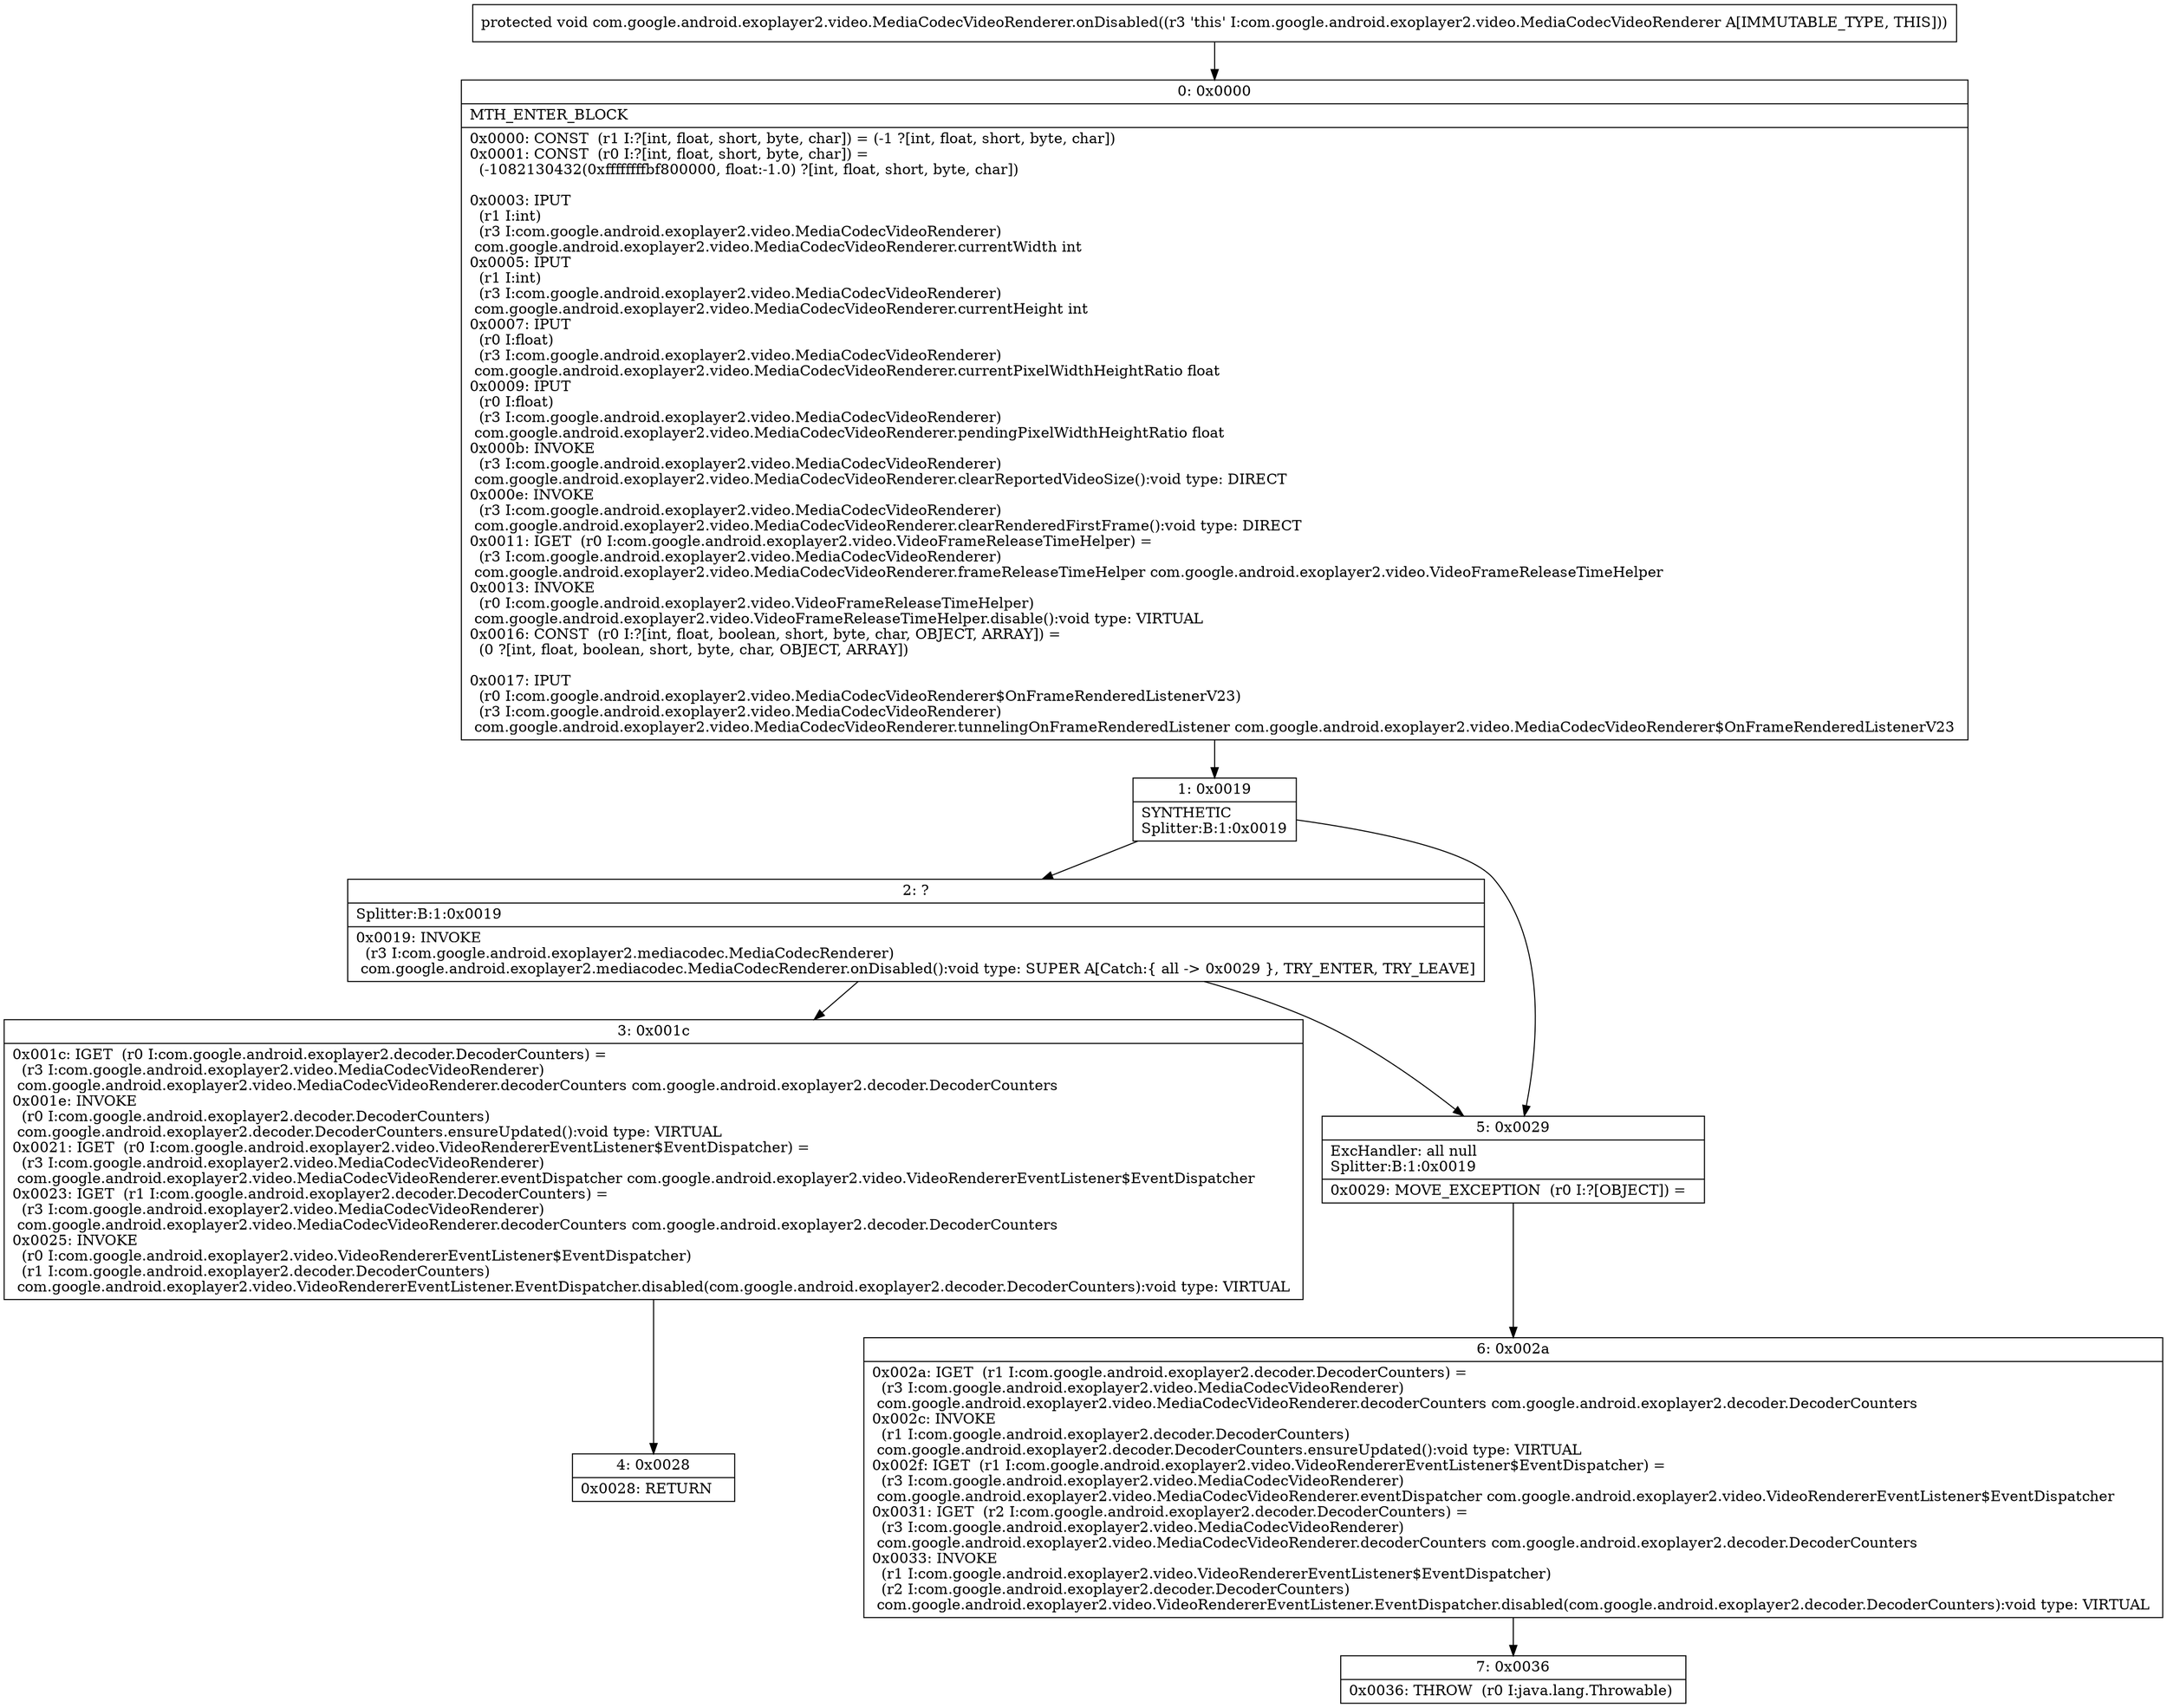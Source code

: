 digraph "CFG forcom.google.android.exoplayer2.video.MediaCodecVideoRenderer.onDisabled()V" {
Node_0 [shape=record,label="{0\:\ 0x0000|MTH_ENTER_BLOCK\l|0x0000: CONST  (r1 I:?[int, float, short, byte, char]) = (\-1 ?[int, float, short, byte, char]) \l0x0001: CONST  (r0 I:?[int, float, short, byte, char]) = \l  (\-1082130432(0xffffffffbf800000, float:\-1.0) ?[int, float, short, byte, char])\l \l0x0003: IPUT  \l  (r1 I:int)\l  (r3 I:com.google.android.exoplayer2.video.MediaCodecVideoRenderer)\l com.google.android.exoplayer2.video.MediaCodecVideoRenderer.currentWidth int \l0x0005: IPUT  \l  (r1 I:int)\l  (r3 I:com.google.android.exoplayer2.video.MediaCodecVideoRenderer)\l com.google.android.exoplayer2.video.MediaCodecVideoRenderer.currentHeight int \l0x0007: IPUT  \l  (r0 I:float)\l  (r3 I:com.google.android.exoplayer2.video.MediaCodecVideoRenderer)\l com.google.android.exoplayer2.video.MediaCodecVideoRenderer.currentPixelWidthHeightRatio float \l0x0009: IPUT  \l  (r0 I:float)\l  (r3 I:com.google.android.exoplayer2.video.MediaCodecVideoRenderer)\l com.google.android.exoplayer2.video.MediaCodecVideoRenderer.pendingPixelWidthHeightRatio float \l0x000b: INVOKE  \l  (r3 I:com.google.android.exoplayer2.video.MediaCodecVideoRenderer)\l com.google.android.exoplayer2.video.MediaCodecVideoRenderer.clearReportedVideoSize():void type: DIRECT \l0x000e: INVOKE  \l  (r3 I:com.google.android.exoplayer2.video.MediaCodecVideoRenderer)\l com.google.android.exoplayer2.video.MediaCodecVideoRenderer.clearRenderedFirstFrame():void type: DIRECT \l0x0011: IGET  (r0 I:com.google.android.exoplayer2.video.VideoFrameReleaseTimeHelper) = \l  (r3 I:com.google.android.exoplayer2.video.MediaCodecVideoRenderer)\l com.google.android.exoplayer2.video.MediaCodecVideoRenderer.frameReleaseTimeHelper com.google.android.exoplayer2.video.VideoFrameReleaseTimeHelper \l0x0013: INVOKE  \l  (r0 I:com.google.android.exoplayer2.video.VideoFrameReleaseTimeHelper)\l com.google.android.exoplayer2.video.VideoFrameReleaseTimeHelper.disable():void type: VIRTUAL \l0x0016: CONST  (r0 I:?[int, float, boolean, short, byte, char, OBJECT, ARRAY]) = \l  (0 ?[int, float, boolean, short, byte, char, OBJECT, ARRAY])\l \l0x0017: IPUT  \l  (r0 I:com.google.android.exoplayer2.video.MediaCodecVideoRenderer$OnFrameRenderedListenerV23)\l  (r3 I:com.google.android.exoplayer2.video.MediaCodecVideoRenderer)\l com.google.android.exoplayer2.video.MediaCodecVideoRenderer.tunnelingOnFrameRenderedListener com.google.android.exoplayer2.video.MediaCodecVideoRenderer$OnFrameRenderedListenerV23 \l}"];
Node_1 [shape=record,label="{1\:\ 0x0019|SYNTHETIC\lSplitter:B:1:0x0019\l}"];
Node_2 [shape=record,label="{2\:\ ?|Splitter:B:1:0x0019\l|0x0019: INVOKE  \l  (r3 I:com.google.android.exoplayer2.mediacodec.MediaCodecRenderer)\l com.google.android.exoplayer2.mediacodec.MediaCodecRenderer.onDisabled():void type: SUPER A[Catch:\{ all \-\> 0x0029 \}, TRY_ENTER, TRY_LEAVE]\l}"];
Node_3 [shape=record,label="{3\:\ 0x001c|0x001c: IGET  (r0 I:com.google.android.exoplayer2.decoder.DecoderCounters) = \l  (r3 I:com.google.android.exoplayer2.video.MediaCodecVideoRenderer)\l com.google.android.exoplayer2.video.MediaCodecVideoRenderer.decoderCounters com.google.android.exoplayer2.decoder.DecoderCounters \l0x001e: INVOKE  \l  (r0 I:com.google.android.exoplayer2.decoder.DecoderCounters)\l com.google.android.exoplayer2.decoder.DecoderCounters.ensureUpdated():void type: VIRTUAL \l0x0021: IGET  (r0 I:com.google.android.exoplayer2.video.VideoRendererEventListener$EventDispatcher) = \l  (r3 I:com.google.android.exoplayer2.video.MediaCodecVideoRenderer)\l com.google.android.exoplayer2.video.MediaCodecVideoRenderer.eventDispatcher com.google.android.exoplayer2.video.VideoRendererEventListener$EventDispatcher \l0x0023: IGET  (r1 I:com.google.android.exoplayer2.decoder.DecoderCounters) = \l  (r3 I:com.google.android.exoplayer2.video.MediaCodecVideoRenderer)\l com.google.android.exoplayer2.video.MediaCodecVideoRenderer.decoderCounters com.google.android.exoplayer2.decoder.DecoderCounters \l0x0025: INVOKE  \l  (r0 I:com.google.android.exoplayer2.video.VideoRendererEventListener$EventDispatcher)\l  (r1 I:com.google.android.exoplayer2.decoder.DecoderCounters)\l com.google.android.exoplayer2.video.VideoRendererEventListener.EventDispatcher.disabled(com.google.android.exoplayer2.decoder.DecoderCounters):void type: VIRTUAL \l}"];
Node_4 [shape=record,label="{4\:\ 0x0028|0x0028: RETURN   \l}"];
Node_5 [shape=record,label="{5\:\ 0x0029|ExcHandler: all null\lSplitter:B:1:0x0019\l|0x0029: MOVE_EXCEPTION  (r0 I:?[OBJECT]) =  \l}"];
Node_6 [shape=record,label="{6\:\ 0x002a|0x002a: IGET  (r1 I:com.google.android.exoplayer2.decoder.DecoderCounters) = \l  (r3 I:com.google.android.exoplayer2.video.MediaCodecVideoRenderer)\l com.google.android.exoplayer2.video.MediaCodecVideoRenderer.decoderCounters com.google.android.exoplayer2.decoder.DecoderCounters \l0x002c: INVOKE  \l  (r1 I:com.google.android.exoplayer2.decoder.DecoderCounters)\l com.google.android.exoplayer2.decoder.DecoderCounters.ensureUpdated():void type: VIRTUAL \l0x002f: IGET  (r1 I:com.google.android.exoplayer2.video.VideoRendererEventListener$EventDispatcher) = \l  (r3 I:com.google.android.exoplayer2.video.MediaCodecVideoRenderer)\l com.google.android.exoplayer2.video.MediaCodecVideoRenderer.eventDispatcher com.google.android.exoplayer2.video.VideoRendererEventListener$EventDispatcher \l0x0031: IGET  (r2 I:com.google.android.exoplayer2.decoder.DecoderCounters) = \l  (r3 I:com.google.android.exoplayer2.video.MediaCodecVideoRenderer)\l com.google.android.exoplayer2.video.MediaCodecVideoRenderer.decoderCounters com.google.android.exoplayer2.decoder.DecoderCounters \l0x0033: INVOKE  \l  (r1 I:com.google.android.exoplayer2.video.VideoRendererEventListener$EventDispatcher)\l  (r2 I:com.google.android.exoplayer2.decoder.DecoderCounters)\l com.google.android.exoplayer2.video.VideoRendererEventListener.EventDispatcher.disabled(com.google.android.exoplayer2.decoder.DecoderCounters):void type: VIRTUAL \l}"];
Node_7 [shape=record,label="{7\:\ 0x0036|0x0036: THROW  (r0 I:java.lang.Throwable) \l}"];
MethodNode[shape=record,label="{protected void com.google.android.exoplayer2.video.MediaCodecVideoRenderer.onDisabled((r3 'this' I:com.google.android.exoplayer2.video.MediaCodecVideoRenderer A[IMMUTABLE_TYPE, THIS])) }"];
MethodNode -> Node_0;
Node_0 -> Node_1;
Node_1 -> Node_2;
Node_1 -> Node_5;
Node_2 -> Node_3;
Node_2 -> Node_5;
Node_3 -> Node_4;
Node_5 -> Node_6;
Node_6 -> Node_7;
}

